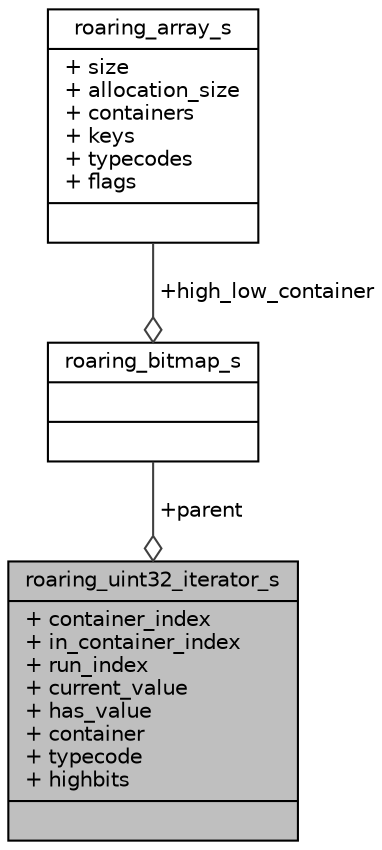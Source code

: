 digraph "roaring_uint32_iterator_s"
{
 // LATEX_PDF_SIZE
  edge [fontname="Helvetica",fontsize="10",labelfontname="Helvetica",labelfontsize="10"];
  node [fontname="Helvetica",fontsize="10",shape=record];
  Node1 [label="{roaring_uint32_iterator_s\n|+ container_index\l+ in_container_index\l+ run_index\l+ current_value\l+ has_value\l+ container\l+ typecode\l+ highbits\l|}",height=0.2,width=0.4,color="black", fillcolor="grey75", style="filled", fontcolor="black",tooltip=" "];
  Node2 -> Node1 [color="grey25",fontsize="10",style="solid",label=" +parent" ,arrowhead="odiamond",fontname="Helvetica"];
  Node2 [label="{roaring_bitmap_s\n||}",height=0.2,width=0.4,color="black", fillcolor="white", style="filled",URL="$structroaring__bitmap__s.html",tooltip=" "];
  Node3 -> Node2 [color="grey25",fontsize="10",style="solid",label=" +high_low_container" ,arrowhead="odiamond",fontname="Helvetica"];
  Node3 [label="{roaring_array_s\n|+ size\l+ allocation_size\l+ containers\l+ keys\l+ typecodes\l+ flags\l|}",height=0.2,width=0.4,color="black", fillcolor="white", style="filled",URL="$structroaring__array__s.html",tooltip=" "];
}
